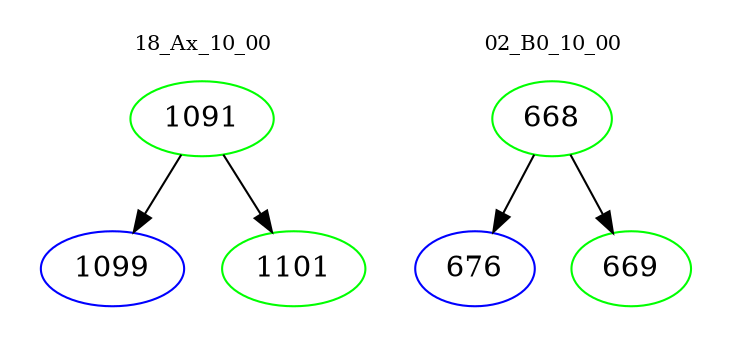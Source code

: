 digraph{
subgraph cluster_0 {
color = white
label = "18_Ax_10_00";
fontsize=10;
T0_1091 [label="1091", color="green"]
T0_1091 -> T0_1099 [color="black"]
T0_1099 [label="1099", color="blue"]
T0_1091 -> T0_1101 [color="black"]
T0_1101 [label="1101", color="green"]
}
subgraph cluster_1 {
color = white
label = "02_B0_10_00";
fontsize=10;
T1_668 [label="668", color="green"]
T1_668 -> T1_676 [color="black"]
T1_676 [label="676", color="blue"]
T1_668 -> T1_669 [color="black"]
T1_669 [label="669", color="green"]
}
}
